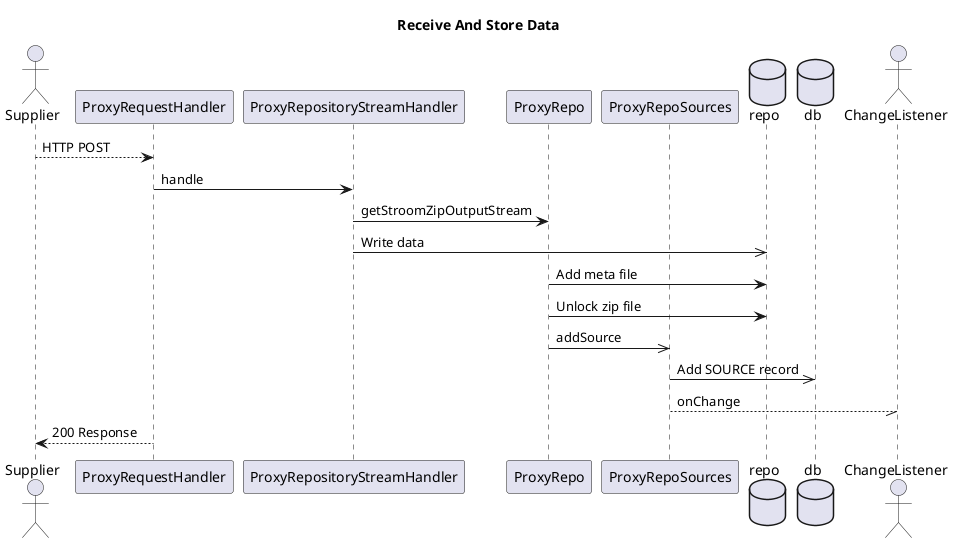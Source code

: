 @startuml

title Receive And Store Data

actor Supplier
participant ProxyRequestHandler
participant ProxyRepositoryStreamHandler
participant ProxyRepo
participant ProxyRepoSources
database repo
database db
actor ChangeListener

Supplier --> ProxyRequestHandler: HTTP POST
ProxyRequestHandler -> ProxyRepositoryStreamHandler: handle
ProxyRepositoryStreamHandler -> ProxyRepo: getStroomZipOutputStream
ProxyRepositoryStreamHandler ->> repo: Write data
ProxyRepo -> repo: Add meta file
ProxyRepo -> repo: Unlock zip file
ProxyRepo ->> ProxyRepoSources: addSource
ProxyRepoSources ->> db: Add SOURCE record
ProxyRepoSources --// ChangeListener: onChange
ProxyRequestHandler --> Supplier: 200 Response


@enduml